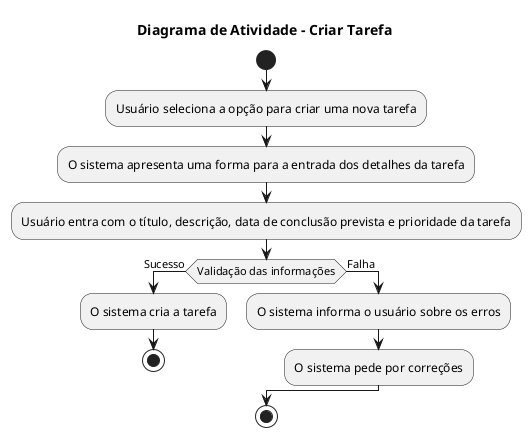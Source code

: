 @startuml

title Diagrama de Atividade - Criar Tarefa

start
:Usuário seleciona a opção para criar uma nova tarefa;
:O sistema apresenta uma forma para a entrada dos detalhes da tarefa;
:Usuário entra com o título, descrição, data de conclusão prevista e prioridade da tarefa;
if (Validação das informações) then (Sucesso)
    :O sistema cria a tarefa;
    stop
else (Falha)
    :O sistema informa o usuário sobre os erros;
    :O sistema pede por correções;
endif
stop

@enduml
